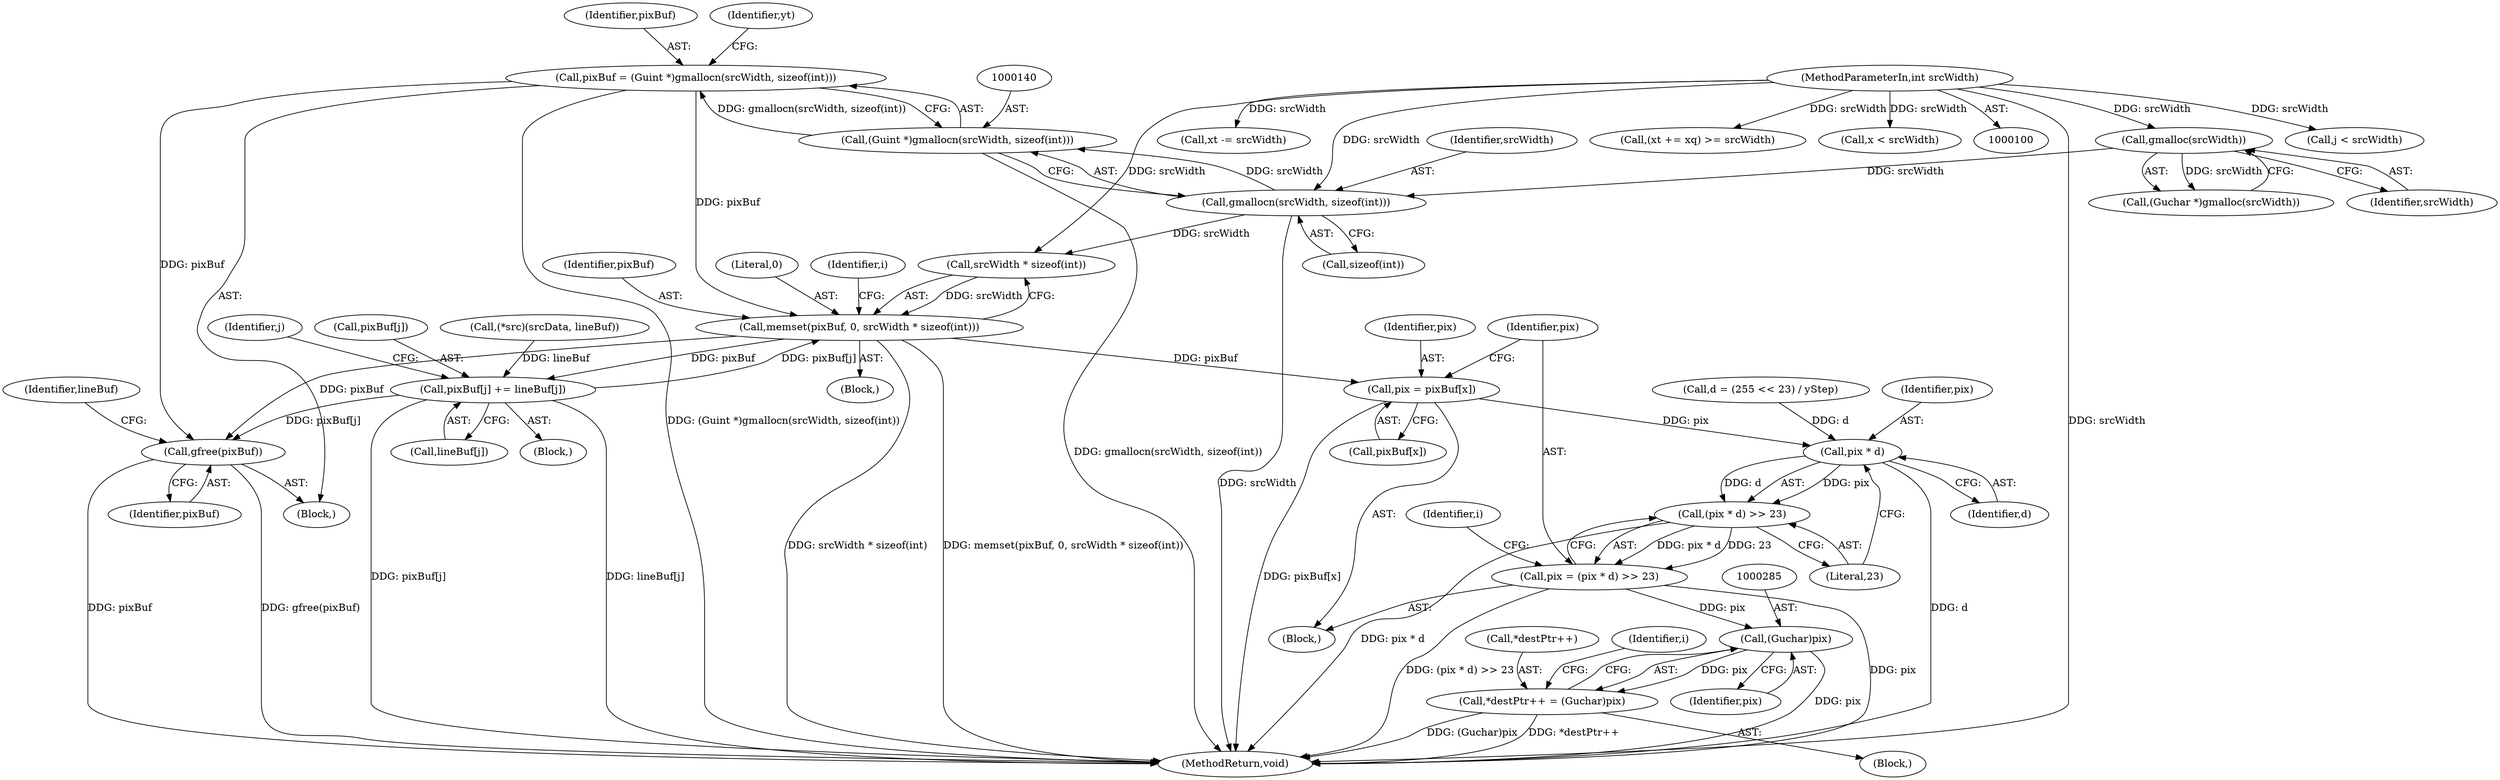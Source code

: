 digraph "0_poppler_957aa252912cde85d76c41e9710b33425a82b696@pointer" {
"1000137" [label="(Call,pixBuf = (Guint *)gmallocn(srcWidth, sizeof(int)))"];
"1000139" [label="(Call,(Guint *)gmallocn(srcWidth, sizeof(int)))"];
"1000141" [label="(Call,gmallocn(srcWidth, sizeof(int)))"];
"1000135" [label="(Call,gmalloc(srcWidth))"];
"1000103" [label="(MethodParameterIn,int srcWidth)"];
"1000181" [label="(Call,memset(pixBuf, 0, srcWidth * sizeof(int)))"];
"1000211" [label="(Call,pixBuf[j] += lineBuf[j])"];
"1000287" [label="(Call,gfree(pixBuf))"];
"1000258" [label="(Call,pix = pixBuf[x])"];
"1000266" [label="(Call,pix * d)"];
"1000265" [label="(Call,(pix * d) >> 23)"];
"1000263" [label="(Call,pix = (pix * d) >> 23)"];
"1000284" [label="(Call,(Guchar)pix)"];
"1000280" [label="(Call,*destPtr++ = (Guchar)pix)"];
"1000205" [label="(Call,j < srcWidth)"];
"1000135" [label="(Call,gmalloc(srcWidth))"];
"1000142" [label="(Identifier,srcWidth)"];
"1000268" [label="(Identifier,d)"];
"1000287" [label="(Call,gfree(pixBuf))"];
"1000260" [label="(Call,pixBuf[x])"];
"1000269" [label="(Literal,23)"];
"1000138" [label="(Identifier,pixBuf)"];
"1000190" [label="(Identifier,i)"];
"1000280" [label="(Call,*destPtr++ = (Guchar)pix)"];
"1000245" [label="(Call,xt -= srcWidth)"];
"1000182" [label="(Identifier,pixBuf)"];
"1000278" [label="(Identifier,i)"];
"1000211" [label="(Call,pixBuf[j] += lineBuf[j])"];
"1000139" [label="(Call,(Guint *)gmallocn(srcWidth, sizeof(int)))"];
"1000108" [label="(Block,)"];
"1000237" [label="(Block,)"];
"1000239" [label="(Call,(xt += xq) >= srcWidth)"];
"1000259" [label="(Identifier,pix)"];
"1000162" [label="(Block,)"];
"1000209" [label="(Identifier,j)"];
"1000265" [label="(Call,(pix * d) >> 23)"];
"1000284" [label="(Call,(Guchar)pix)"];
"1000181" [label="(Call,memset(pixBuf, 0, srcWidth * sizeof(int)))"];
"1000267" [label="(Identifier,pix)"];
"1000288" [label="(Identifier,pixBuf)"];
"1000281" [label="(Call,*destPtr++)"];
"1000272" [label="(Identifier,i)"];
"1000143" [label="(Call,sizeof(int))"];
"1000290" [label="(Identifier,lineBuf)"];
"1000137" [label="(Call,pixBuf = (Guint *)gmallocn(srcWidth, sizeof(int)))"];
"1000232" [label="(Call,x < srcWidth)"];
"1000264" [label="(Identifier,pix)"];
"1000258" [label="(Call,pix = pixBuf[x])"];
"1000212" [label="(Call,pixBuf[j])"];
"1000221" [label="(Call,d = (255 << 23) / yStep)"];
"1000215" [label="(Call,lineBuf[j])"];
"1000291" [label="(MethodReturn,void)"];
"1000146" [label="(Identifier,yt)"];
"1000141" [label="(Call,gmallocn(srcWidth, sizeof(int)))"];
"1000198" [label="(Call,(*src)(srcData, lineBuf))"];
"1000286" [label="(Identifier,pix)"];
"1000266" [label="(Call,pix * d)"];
"1000263" [label="(Call,pix = (pix * d) >> 23)"];
"1000184" [label="(Call,srcWidth * sizeof(int))"];
"1000133" [label="(Call,(Guchar *)gmalloc(srcWidth))"];
"1000103" [label="(MethodParameterIn,int srcWidth)"];
"1000136" [label="(Identifier,srcWidth)"];
"1000210" [label="(Block,)"];
"1000183" [label="(Literal,0)"];
"1000279" [label="(Block,)"];
"1000137" -> "1000108"  [label="AST: "];
"1000137" -> "1000139"  [label="CFG: "];
"1000138" -> "1000137"  [label="AST: "];
"1000139" -> "1000137"  [label="AST: "];
"1000146" -> "1000137"  [label="CFG: "];
"1000137" -> "1000291"  [label="DDG: (Guint *)gmallocn(srcWidth, sizeof(int))"];
"1000139" -> "1000137"  [label="DDG: gmallocn(srcWidth, sizeof(int))"];
"1000137" -> "1000181"  [label="DDG: pixBuf"];
"1000137" -> "1000287"  [label="DDG: pixBuf"];
"1000139" -> "1000141"  [label="CFG: "];
"1000140" -> "1000139"  [label="AST: "];
"1000141" -> "1000139"  [label="AST: "];
"1000139" -> "1000291"  [label="DDG: gmallocn(srcWidth, sizeof(int))"];
"1000141" -> "1000139"  [label="DDG: srcWidth"];
"1000141" -> "1000143"  [label="CFG: "];
"1000142" -> "1000141"  [label="AST: "];
"1000143" -> "1000141"  [label="AST: "];
"1000141" -> "1000291"  [label="DDG: srcWidth"];
"1000135" -> "1000141"  [label="DDG: srcWidth"];
"1000103" -> "1000141"  [label="DDG: srcWidth"];
"1000141" -> "1000184"  [label="DDG: srcWidth"];
"1000135" -> "1000133"  [label="AST: "];
"1000135" -> "1000136"  [label="CFG: "];
"1000136" -> "1000135"  [label="AST: "];
"1000133" -> "1000135"  [label="CFG: "];
"1000135" -> "1000133"  [label="DDG: srcWidth"];
"1000103" -> "1000135"  [label="DDG: srcWidth"];
"1000103" -> "1000100"  [label="AST: "];
"1000103" -> "1000291"  [label="DDG: srcWidth"];
"1000103" -> "1000184"  [label="DDG: srcWidth"];
"1000103" -> "1000205"  [label="DDG: srcWidth"];
"1000103" -> "1000232"  [label="DDG: srcWidth"];
"1000103" -> "1000239"  [label="DDG: srcWidth"];
"1000103" -> "1000245"  [label="DDG: srcWidth"];
"1000181" -> "1000162"  [label="AST: "];
"1000181" -> "1000184"  [label="CFG: "];
"1000182" -> "1000181"  [label="AST: "];
"1000183" -> "1000181"  [label="AST: "];
"1000184" -> "1000181"  [label="AST: "];
"1000190" -> "1000181"  [label="CFG: "];
"1000181" -> "1000291"  [label="DDG: memset(pixBuf, 0, srcWidth * sizeof(int))"];
"1000181" -> "1000291"  [label="DDG: srcWidth * sizeof(int)"];
"1000211" -> "1000181"  [label="DDG: pixBuf[j]"];
"1000184" -> "1000181"  [label="DDG: srcWidth"];
"1000181" -> "1000211"  [label="DDG: pixBuf"];
"1000181" -> "1000258"  [label="DDG: pixBuf"];
"1000181" -> "1000287"  [label="DDG: pixBuf"];
"1000211" -> "1000210"  [label="AST: "];
"1000211" -> "1000215"  [label="CFG: "];
"1000212" -> "1000211"  [label="AST: "];
"1000215" -> "1000211"  [label="AST: "];
"1000209" -> "1000211"  [label="CFG: "];
"1000211" -> "1000291"  [label="DDG: pixBuf[j]"];
"1000211" -> "1000291"  [label="DDG: lineBuf[j]"];
"1000198" -> "1000211"  [label="DDG: lineBuf"];
"1000211" -> "1000287"  [label="DDG: pixBuf[j]"];
"1000287" -> "1000108"  [label="AST: "];
"1000287" -> "1000288"  [label="CFG: "];
"1000288" -> "1000287"  [label="AST: "];
"1000290" -> "1000287"  [label="CFG: "];
"1000287" -> "1000291"  [label="DDG: gfree(pixBuf)"];
"1000287" -> "1000291"  [label="DDG: pixBuf"];
"1000258" -> "1000237"  [label="AST: "];
"1000258" -> "1000260"  [label="CFG: "];
"1000259" -> "1000258"  [label="AST: "];
"1000260" -> "1000258"  [label="AST: "];
"1000264" -> "1000258"  [label="CFG: "];
"1000258" -> "1000291"  [label="DDG: pixBuf[x]"];
"1000258" -> "1000266"  [label="DDG: pix"];
"1000266" -> "1000265"  [label="AST: "];
"1000266" -> "1000268"  [label="CFG: "];
"1000267" -> "1000266"  [label="AST: "];
"1000268" -> "1000266"  [label="AST: "];
"1000269" -> "1000266"  [label="CFG: "];
"1000266" -> "1000291"  [label="DDG: d"];
"1000266" -> "1000265"  [label="DDG: pix"];
"1000266" -> "1000265"  [label="DDG: d"];
"1000221" -> "1000266"  [label="DDG: d"];
"1000265" -> "1000263"  [label="AST: "];
"1000265" -> "1000269"  [label="CFG: "];
"1000269" -> "1000265"  [label="AST: "];
"1000263" -> "1000265"  [label="CFG: "];
"1000265" -> "1000291"  [label="DDG: pix * d"];
"1000265" -> "1000263"  [label="DDG: pix * d"];
"1000265" -> "1000263"  [label="DDG: 23"];
"1000263" -> "1000237"  [label="AST: "];
"1000264" -> "1000263"  [label="AST: "];
"1000272" -> "1000263"  [label="CFG: "];
"1000263" -> "1000291"  [label="DDG: (pix * d) >> 23"];
"1000263" -> "1000291"  [label="DDG: pix"];
"1000263" -> "1000284"  [label="DDG: pix"];
"1000284" -> "1000280"  [label="AST: "];
"1000284" -> "1000286"  [label="CFG: "];
"1000285" -> "1000284"  [label="AST: "];
"1000286" -> "1000284"  [label="AST: "];
"1000280" -> "1000284"  [label="CFG: "];
"1000284" -> "1000291"  [label="DDG: pix"];
"1000284" -> "1000280"  [label="DDG: pix"];
"1000280" -> "1000279"  [label="AST: "];
"1000281" -> "1000280"  [label="AST: "];
"1000278" -> "1000280"  [label="CFG: "];
"1000280" -> "1000291"  [label="DDG: (Guchar)pix"];
"1000280" -> "1000291"  [label="DDG: *destPtr++"];
}
